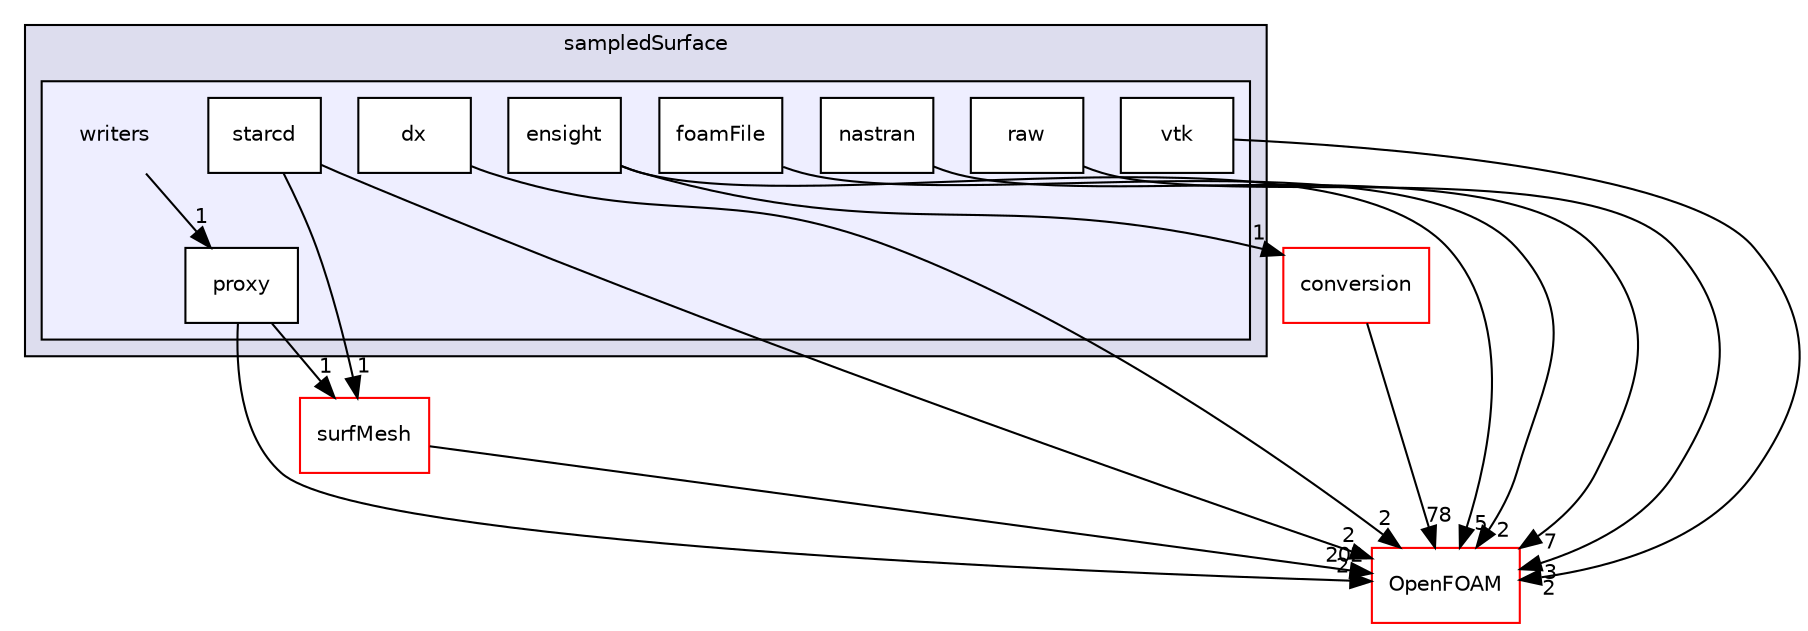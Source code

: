 digraph "src/sampling/sampledSurface/writers" {
  bgcolor=transparent;
  compound=true
  node [ fontsize="10", fontname="Helvetica"];
  edge [ labelfontsize="10", labelfontname="Helvetica"];
  subgraph clusterdir_daf57321dd7c30092fd489dbb1aa8219 {
    graph [ bgcolor="#ddddee", pencolor="black", label="sampledSurface" fontname="Helvetica", fontsize="10", URL="dir_daf57321dd7c30092fd489dbb1aa8219.html"]
  subgraph clusterdir_e8fc266228915d4455fb775a69f2b72e {
    graph [ bgcolor="#eeeeff", pencolor="black", label="" URL="dir_e8fc266228915d4455fb775a69f2b72e.html"];
    dir_e8fc266228915d4455fb775a69f2b72e [shape=plaintext label="writers"];
    dir_37003121f2e5c4e94b4ab91d539b28b1 [shape=box label="dx" color="black" fillcolor="white" style="filled" URL="dir_37003121f2e5c4e94b4ab91d539b28b1.html"];
    dir_5d9222ffbf819587ffecb99135c2b895 [shape=box label="ensight" color="black" fillcolor="white" style="filled" URL="dir_5d9222ffbf819587ffecb99135c2b895.html"];
    dir_f5443db3a5fdcd758038ecc864e8ba82 [shape=box label="foamFile" color="black" fillcolor="white" style="filled" URL="dir_f5443db3a5fdcd758038ecc864e8ba82.html"];
    dir_6fe77c843435a5bc5991efc7e9b703f9 [shape=box label="nastran" color="black" fillcolor="white" style="filled" URL="dir_6fe77c843435a5bc5991efc7e9b703f9.html"];
    dir_d3c3ecee379c3ad2f85d2914637dd50f [shape=box label="proxy" color="black" fillcolor="white" style="filled" URL="dir_d3c3ecee379c3ad2f85d2914637dd50f.html"];
    dir_c28e95212e1e83b693c9460394af6a12 [shape=box label="raw" color="black" fillcolor="white" style="filled" URL="dir_c28e95212e1e83b693c9460394af6a12.html"];
    dir_fade8d71ba8df69da64bed476eebfa8c [shape=box label="starcd" color="black" fillcolor="white" style="filled" URL="dir_fade8d71ba8df69da64bed476eebfa8c.html"];
    dir_66b7f23c7a1f1d04928ca54959d0b155 [shape=box label="vtk" color="black" fillcolor="white" style="filled" URL="dir_66b7f23c7a1f1d04928ca54959d0b155.html"];
  }
  }
  dir_22e3beccf9f956a3c7bfcabae9a0dde0 [shape=box label="conversion" color="red" URL="dir_22e3beccf9f956a3c7bfcabae9a0dde0.html"];
  dir_0a88fe22feb23ce5f078a04a1df67721 [shape=box label="surfMesh" color="red" URL="dir_0a88fe22feb23ce5f078a04a1df67721.html"];
  dir_c5473ff19b20e6ec4dfe5c310b3778a8 [shape=box label="OpenFOAM" color="red" URL="dir_c5473ff19b20e6ec4dfe5c310b3778a8.html"];
  dir_22e3beccf9f956a3c7bfcabae9a0dde0->dir_c5473ff19b20e6ec4dfe5c310b3778a8 [headlabel="78", labeldistance=1.5 headhref="dir_000767_001898.html"];
  dir_0a88fe22feb23ce5f078a04a1df67721->dir_c5473ff19b20e6ec4dfe5c310b3778a8 [headlabel="202", labeldistance=1.5 headhref="dir_002749_001898.html"];
  dir_6fe77c843435a5bc5991efc7e9b703f9->dir_c5473ff19b20e6ec4dfe5c310b3778a8 [headlabel="7", labeldistance=1.5 headhref="dir_002728_001898.html"];
  dir_66b7f23c7a1f1d04928ca54959d0b155->dir_c5473ff19b20e6ec4dfe5c310b3778a8 [headlabel="2", labeldistance=1.5 headhref="dir_002732_001898.html"];
  dir_fade8d71ba8df69da64bed476eebfa8c->dir_0a88fe22feb23ce5f078a04a1df67721 [headlabel="1", labeldistance=1.5 headhref="dir_002731_002749.html"];
  dir_fade8d71ba8df69da64bed476eebfa8c->dir_c5473ff19b20e6ec4dfe5c310b3778a8 [headlabel="2", labeldistance=1.5 headhref="dir_002731_001898.html"];
  dir_e8fc266228915d4455fb775a69f2b72e->dir_d3c3ecee379c3ad2f85d2914637dd50f [headlabel="1", labeldistance=1.5 headhref="dir_002724_002729.html"];
  dir_37003121f2e5c4e94b4ab91d539b28b1->dir_c5473ff19b20e6ec4dfe5c310b3778a8 [headlabel="2", labeldistance=1.5 headhref="dir_002725_001898.html"];
  dir_f5443db3a5fdcd758038ecc864e8ba82->dir_c5473ff19b20e6ec4dfe5c310b3778a8 [headlabel="2", labeldistance=1.5 headhref="dir_002727_001898.html"];
  dir_c28e95212e1e83b693c9460394af6a12->dir_c5473ff19b20e6ec4dfe5c310b3778a8 [headlabel="3", labeldistance=1.5 headhref="dir_002730_001898.html"];
  dir_5d9222ffbf819587ffecb99135c2b895->dir_22e3beccf9f956a3c7bfcabae9a0dde0 [headlabel="1", labeldistance=1.5 headhref="dir_002726_000767.html"];
  dir_5d9222ffbf819587ffecb99135c2b895->dir_c5473ff19b20e6ec4dfe5c310b3778a8 [headlabel="5", labeldistance=1.5 headhref="dir_002726_001898.html"];
  dir_d3c3ecee379c3ad2f85d2914637dd50f->dir_0a88fe22feb23ce5f078a04a1df67721 [headlabel="1", labeldistance=1.5 headhref="dir_002729_002749.html"];
  dir_d3c3ecee379c3ad2f85d2914637dd50f->dir_c5473ff19b20e6ec4dfe5c310b3778a8 [headlabel="2", labeldistance=1.5 headhref="dir_002729_001898.html"];
}

